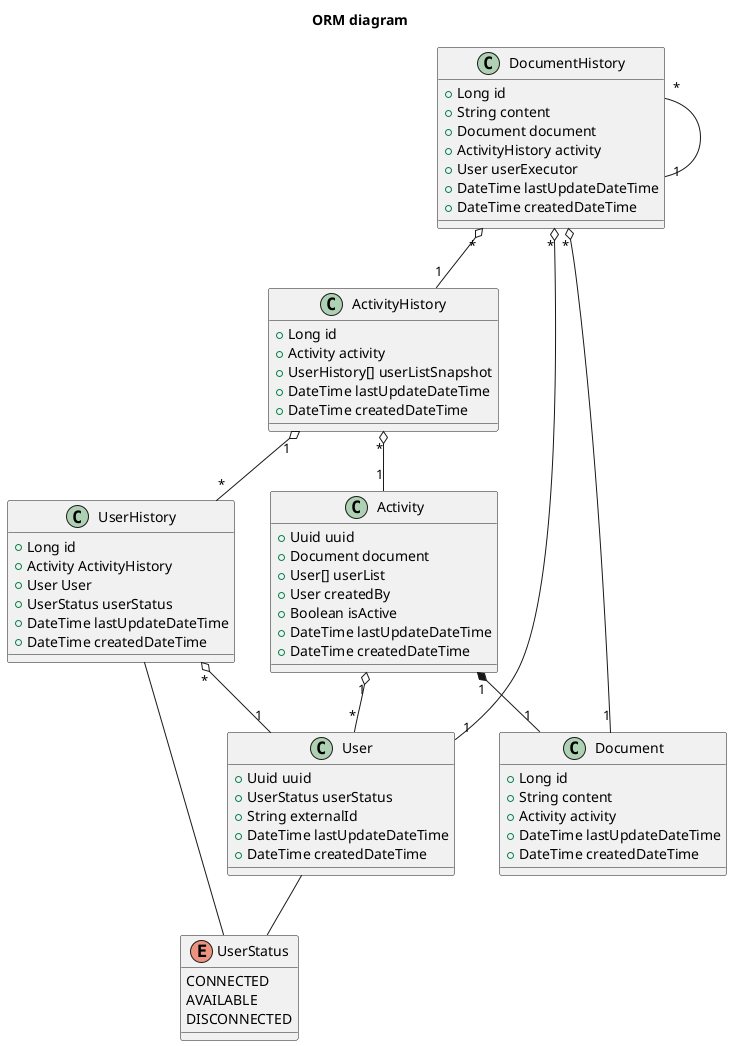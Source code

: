 @startuml ORM
  title "ORM diagram"
  ' ------ CLASS DECLARATION ------
  class Activity {
    +Uuid uuid
    +Document document
    +User[] userList
    +User createdBy
    +Boolean isActive
    +DateTime lastUpdateDateTime
    +DateTime createdDateTime
  }

  class Document {
    +Long id
    +String content
    +Activity activity
    +DateTime lastUpdateDateTime
    +DateTime createdDateTime
  }

  class DocumentHistory {
    +Long id
    +String content
    +Document document
    +ActivityHistory activity
    +User userExecutor
    +DateTime lastUpdateDateTime
    +DateTime createdDateTime
  }

  class ActivityHistory {
    +Long id
    +Activity activity
    +UserHistory[] userListSnapshot
    +DateTime lastUpdateDateTime
    +DateTime createdDateTime
  }

  class UserHistory {
    +Long id
    +Activity ActivityHistory
    +User User
    +UserStatus userStatus
    +DateTime lastUpdateDateTime
    +DateTime createdDateTime
  }

  class User {
    +Uuid uuid
    +UserStatus userStatus
    +String externalId
    +DateTime lastUpdateDateTime
    +DateTime createdDateTime
  }

  enum UserStatus {
    CONNECTED
    AVAILABLE
    DISCONNECTED
  }
  ' ------ END CLASS DECLARATION ------
  ' -----------------------------------
  ' ------ RELATION DECLARATIONS ------
  User -- UserStatus

  Activity "1" o-- "*"User
  Activity "1" *-- "1" Document

  ActivityHistory "*" o-- "1" Activity
  ActivityHistory "1" o-- "*" UserHistory

  DocumentHistory "*" o-- "1" Document
  DocumentHistory "*" o-- "1" User
  DocumentHistory "*" o-- "1" ActivityHistory
  DocumentHistory "*" O-- "1" DocumentHistory

  UserHistory "*" o-- "1" User
  UserHistory -- UserStatus

  ' ------ END RELATION DECLARATIONS ------
@enduml